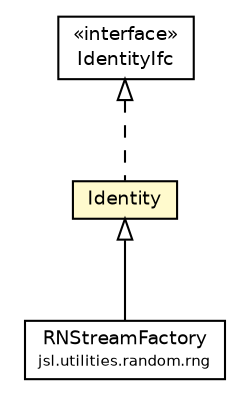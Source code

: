 #!/usr/local/bin/dot
#
# Class diagram 
# Generated by UMLGraph version 5.4 (http://www.umlgraph.org/)
#

digraph G {
	edge [fontname="Helvetica",fontsize=10,labelfontname="Helvetica",labelfontsize=10];
	node [fontname="Helvetica",fontsize=10,shape=plaintext];
	nodesep=0.25;
	ranksep=0.5;
	// jsl.utilities.IdentityIfc
	c93087 [label=<<table title="jsl.utilities.IdentityIfc" border="0" cellborder="1" cellspacing="0" cellpadding="2" port="p" href="./IdentityIfc.html">
		<tr><td><table border="0" cellspacing="0" cellpadding="1">
<tr><td align="center" balign="center"> &#171;interface&#187; </td></tr>
<tr><td align="center" balign="center"> IdentityIfc </td></tr>
		</table></td></tr>
		</table>>, URL="./IdentityIfc.html", fontname="Helvetica", fontcolor="black", fontsize=9.0];
	// jsl.utilities.Identity
	c93088 [label=<<table title="jsl.utilities.Identity" border="0" cellborder="1" cellspacing="0" cellpadding="2" port="p" bgcolor="lemonChiffon" href="./Identity.html">
		<tr><td><table border="0" cellspacing="0" cellpadding="1">
<tr><td align="center" balign="center"> Identity </td></tr>
		</table></td></tr>
		</table>>, URL="./Identity.html", fontname="Helvetica", fontcolor="black", fontsize=9.0];
	// jsl.utilities.random.rng.RNStreamFactory
	c93171 [label=<<table title="jsl.utilities.random.rng.RNStreamFactory" border="0" cellborder="1" cellspacing="0" cellpadding="2" port="p" href="./random/rng/RNStreamFactory.html">
		<tr><td><table border="0" cellspacing="0" cellpadding="1">
<tr><td align="center" balign="center"> RNStreamFactory </td></tr>
<tr><td align="center" balign="center"><font point-size="7.0"> jsl.utilities.random.rng </font></td></tr>
		</table></td></tr>
		</table>>, URL="./random/rng/RNStreamFactory.html", fontname="Helvetica", fontcolor="black", fontsize=9.0];
	//jsl.utilities.Identity implements jsl.utilities.IdentityIfc
	c93087:p -> c93088:p [dir=back,arrowtail=empty,style=dashed];
	//jsl.utilities.random.rng.RNStreamFactory extends jsl.utilities.Identity
	c93088:p -> c93171:p [dir=back,arrowtail=empty];
}

